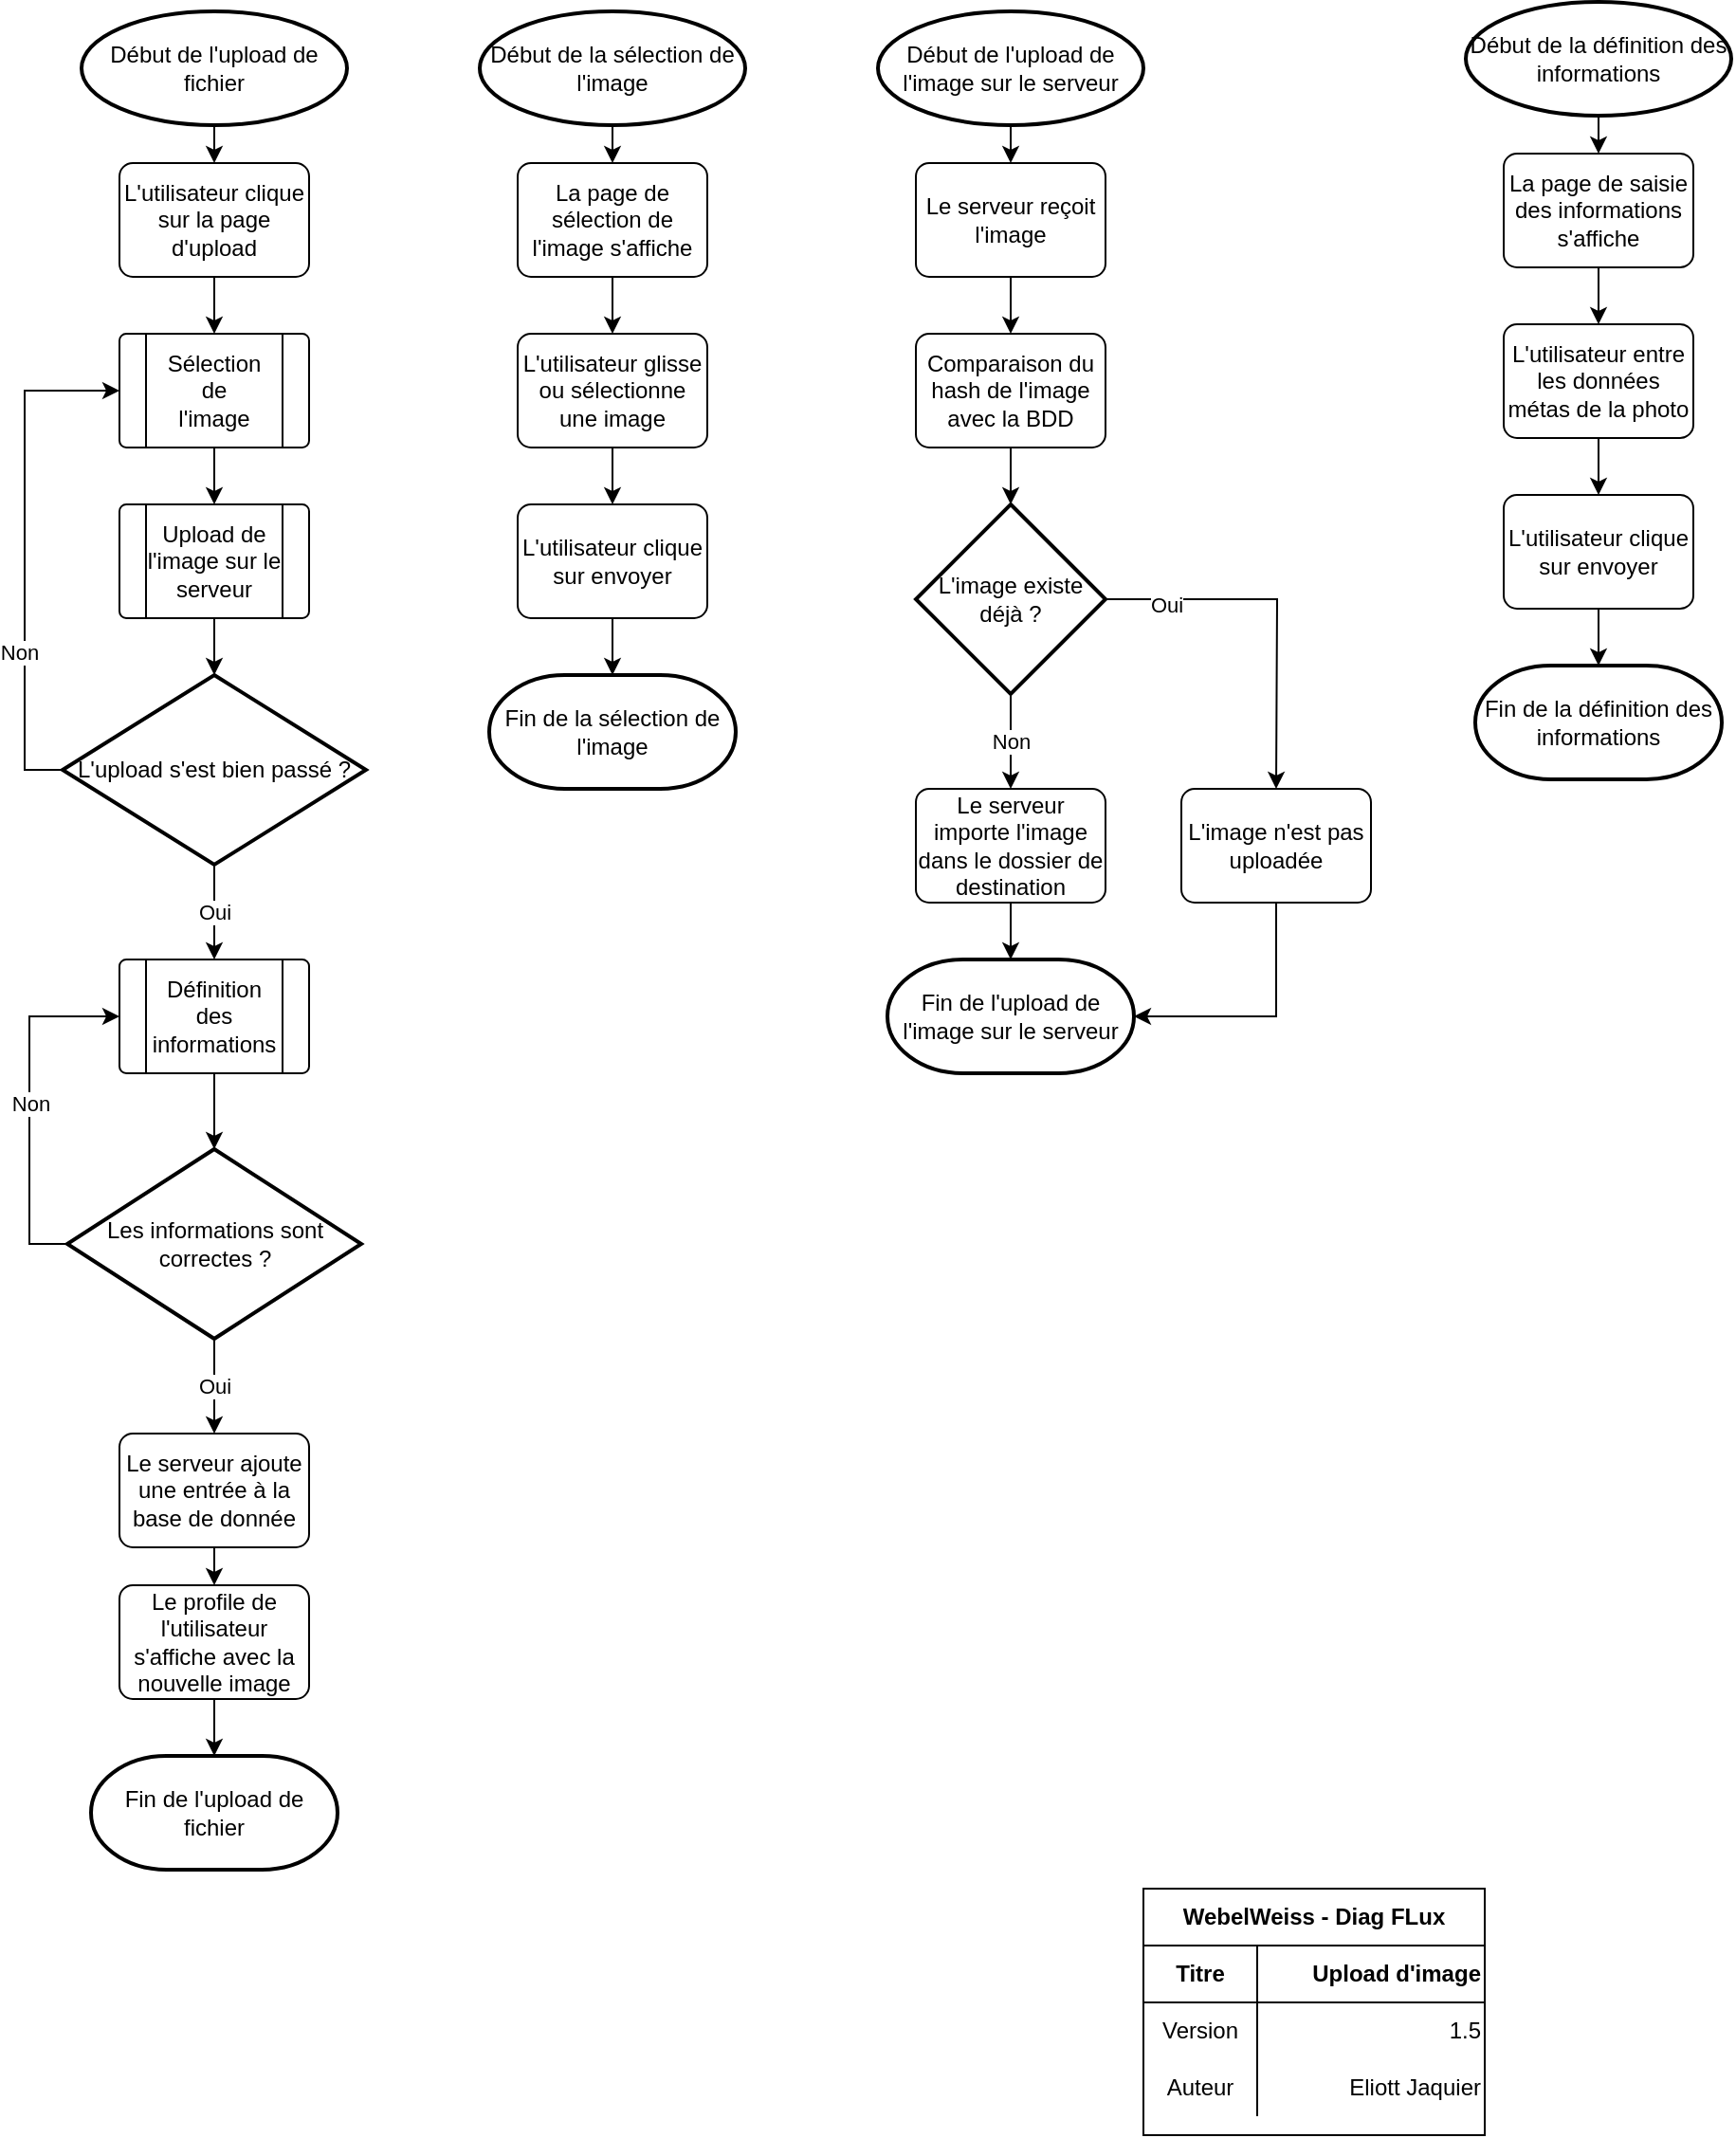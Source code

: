 <mxfile version="14.6.5" type="device"><diagram id="KzaFyO3nPRXMVd7_LysB" name="Upload"><mxGraphModel dx="1038" dy="631" grid="1" gridSize="10" guides="1" tooltips="1" connect="1" arrows="1" fold="1" page="1" pageScale="1" pageWidth="827" pageHeight="1169" math="0" shadow="0"><root><mxCell id="0"/><mxCell id="1" parent="0"/><mxCell id="fJCNqhoeSMLrUAWQNLBC-45" style="edgeStyle=orthogonalEdgeStyle;rounded=0;orthogonalLoop=1;jettySize=auto;html=1;exitX=0.5;exitY=1;exitDx=0;exitDy=0;exitPerimeter=0;entryX=0.5;entryY=0;entryDx=0;entryDy=0;" parent="1" source="fJCNqhoeSMLrUAWQNLBC-1" target="fJCNqhoeSMLrUAWQNLBC-15" edge="1"><mxGeometry relative="1" as="geometry"/></mxCell><mxCell id="fJCNqhoeSMLrUAWQNLBC-1" value="Début de l'upload de fichier" style="strokeWidth=2;html=1;shape=mxgraph.flowchart.start_1;whiteSpace=wrap;" parent="1" vertex="1"><mxGeometry x="80" y="40" width="140" height="60" as="geometry"/></mxCell><mxCell id="fJCNqhoeSMLrUAWQNLBC-2" value="Fin de l'upload de fichier" style="strokeWidth=2;html=1;shape=mxgraph.flowchart.terminator;whiteSpace=wrap;" parent="1" vertex="1"><mxGeometry x="85" y="960" width="130" height="60" as="geometry"/></mxCell><mxCell id="fJCNqhoeSMLrUAWQNLBC-19" style="edgeStyle=orthogonalEdgeStyle;rounded=0;orthogonalLoop=1;jettySize=auto;html=1;exitX=0.5;exitY=1;exitDx=0;exitDy=0;entryX=0.5;entryY=0;entryDx=0;entryDy=0;" parent="1" source="fJCNqhoeSMLrUAWQNLBC-8" target="fJCNqhoeSMLrUAWQNLBC-16" edge="1"><mxGeometry relative="1" as="geometry"/></mxCell><mxCell id="fJCNqhoeSMLrUAWQNLBC-8" value="L'utilisateur glisse ou sélectionne une image" style="rounded=1;whiteSpace=wrap;html=1;absoluteArcSize=1;arcSize=14;strokeWidth=1;" parent="1" vertex="1"><mxGeometry x="310" y="210" width="100" height="60" as="geometry"/></mxCell><mxCell id="fJCNqhoeSMLrUAWQNLBC-9" value="" style="group" parent="1" vertex="1" connectable="0"><mxGeometry x="100" y="210" width="100" height="60" as="geometry"/></mxCell><mxCell id="fJCNqhoeSMLrUAWQNLBC-10" value="" style="verticalLabelPosition=bottom;verticalAlign=top;html=1;shape=process;whiteSpace=wrap;rounded=1;size=0.14;arcSize=6;align=center;" parent="fJCNqhoeSMLrUAWQNLBC-9" vertex="1"><mxGeometry width="100" height="60" as="geometry"/></mxCell><mxCell id="fJCNqhoeSMLrUAWQNLBC-11" value="Sélection de l'image" style="text;html=1;strokeColor=none;fillColor=none;align=center;verticalAlign=middle;whiteSpace=wrap;rounded=0;" parent="fJCNqhoeSMLrUAWQNLBC-9" vertex="1"><mxGeometry x="30" y="20" width="40" height="20" as="geometry"/></mxCell><mxCell id="fJCNqhoeSMLrUAWQNLBC-17" style="edgeStyle=orthogonalEdgeStyle;rounded=0;orthogonalLoop=1;jettySize=auto;html=1;exitX=0.5;exitY=1;exitDx=0;exitDy=0;exitPerimeter=0;entryX=0.5;entryY=0;entryDx=0;entryDy=0;" parent="1" source="fJCNqhoeSMLrUAWQNLBC-12" target="fJCNqhoeSMLrUAWQNLBC-14" edge="1"><mxGeometry relative="1" as="geometry"/></mxCell><mxCell id="fJCNqhoeSMLrUAWQNLBC-12" value="Début de la sélection de l'image" style="strokeWidth=2;html=1;shape=mxgraph.flowchart.start_1;whiteSpace=wrap;" parent="1" vertex="1"><mxGeometry x="290" y="40" width="140" height="60" as="geometry"/></mxCell><mxCell id="fJCNqhoeSMLrUAWQNLBC-13" value="Fin de la sélection de l'image" style="strokeWidth=2;html=1;shape=mxgraph.flowchart.terminator;whiteSpace=wrap;" parent="1" vertex="1"><mxGeometry x="295" y="390" width="130" height="60" as="geometry"/></mxCell><mxCell id="fJCNqhoeSMLrUAWQNLBC-18" style="edgeStyle=orthogonalEdgeStyle;rounded=0;orthogonalLoop=1;jettySize=auto;html=1;exitX=0.5;exitY=1;exitDx=0;exitDy=0;entryX=0.5;entryY=0;entryDx=0;entryDy=0;" parent="1" source="fJCNqhoeSMLrUAWQNLBC-14" target="fJCNqhoeSMLrUAWQNLBC-8" edge="1"><mxGeometry relative="1" as="geometry"/></mxCell><mxCell id="fJCNqhoeSMLrUAWQNLBC-14" value="La page de sélection de l'image s'affiche" style="rounded=1;whiteSpace=wrap;html=1;absoluteArcSize=1;arcSize=14;strokeWidth=1;" parent="1" vertex="1"><mxGeometry x="310" y="120" width="100" height="60" as="geometry"/></mxCell><mxCell id="fJCNqhoeSMLrUAWQNLBC-46" style="edgeStyle=orthogonalEdgeStyle;rounded=0;orthogonalLoop=1;jettySize=auto;html=1;exitX=0.5;exitY=1;exitDx=0;exitDy=0;entryX=0.5;entryY=0;entryDx=0;entryDy=0;" parent="1" source="fJCNqhoeSMLrUAWQNLBC-15" target="fJCNqhoeSMLrUAWQNLBC-10" edge="1"><mxGeometry relative="1" as="geometry"/></mxCell><mxCell id="fJCNqhoeSMLrUAWQNLBC-15" value="L'utilisateur clique sur la page d'upload" style="rounded=1;whiteSpace=wrap;html=1;absoluteArcSize=1;arcSize=14;strokeWidth=1;" parent="1" vertex="1"><mxGeometry x="100" y="120" width="100" height="60" as="geometry"/></mxCell><mxCell id="fJCNqhoeSMLrUAWQNLBC-20" style="edgeStyle=orthogonalEdgeStyle;rounded=0;orthogonalLoop=1;jettySize=auto;html=1;exitX=0.5;exitY=1;exitDx=0;exitDy=0;entryX=0.5;entryY=0;entryDx=0;entryDy=0;entryPerimeter=0;" parent="1" source="fJCNqhoeSMLrUAWQNLBC-16" target="fJCNqhoeSMLrUAWQNLBC-13" edge="1"><mxGeometry relative="1" as="geometry"/></mxCell><mxCell id="fJCNqhoeSMLrUAWQNLBC-16" value="L'utilisateur clique sur envoyer" style="rounded=1;whiteSpace=wrap;html=1;absoluteArcSize=1;arcSize=14;strokeWidth=1;" parent="1" vertex="1"><mxGeometry x="310" y="300" width="100" height="60" as="geometry"/></mxCell><mxCell id="fJCNqhoeSMLrUAWQNLBC-21" value="" style="group" parent="1" vertex="1" connectable="0"><mxGeometry x="100" y="300" width="100" height="60" as="geometry"/></mxCell><mxCell id="fJCNqhoeSMLrUAWQNLBC-22" value="" style="verticalLabelPosition=bottom;verticalAlign=top;html=1;shape=process;whiteSpace=wrap;rounded=1;size=0.14;arcSize=6;align=center;" parent="fJCNqhoeSMLrUAWQNLBC-21" vertex="1"><mxGeometry width="100" height="60" as="geometry"/></mxCell><mxCell id="fJCNqhoeSMLrUAWQNLBC-23" value="Upload de l'image sur le serveur" style="text;html=1;strokeColor=none;fillColor=none;align=center;verticalAlign=middle;whiteSpace=wrap;rounded=0;" parent="fJCNqhoeSMLrUAWQNLBC-21" vertex="1"><mxGeometry x="10" y="20" width="80" height="20" as="geometry"/></mxCell><mxCell id="fJCNqhoeSMLrUAWQNLBC-44" style="edgeStyle=orthogonalEdgeStyle;rounded=0;orthogonalLoop=1;jettySize=auto;html=1;exitX=0.5;exitY=1;exitDx=0;exitDy=0;entryX=0.5;entryY=0;entryDx=0;entryDy=0;entryPerimeter=0;" parent="1" source="fJCNqhoeSMLrUAWQNLBC-25" target="fJCNqhoeSMLrUAWQNLBC-38" edge="1"><mxGeometry relative="1" as="geometry"/></mxCell><mxCell id="fJCNqhoeSMLrUAWQNLBC-25" value="Comparaison du hash de l'image avec la BDD" style="rounded=1;whiteSpace=wrap;html=1;absoluteArcSize=1;arcSize=14;strokeWidth=1;" parent="1" vertex="1"><mxGeometry x="520" y="210" width="100" height="60" as="geometry"/></mxCell><mxCell id="fJCNqhoeSMLrUAWQNLBC-26" style="edgeStyle=orthogonalEdgeStyle;rounded=0;orthogonalLoop=1;jettySize=auto;html=1;exitX=0.5;exitY=1;exitDx=0;exitDy=0;exitPerimeter=0;entryX=0.5;entryY=0;entryDx=0;entryDy=0;" parent="1" source="fJCNqhoeSMLrUAWQNLBC-27" target="fJCNqhoeSMLrUAWQNLBC-30" edge="1"><mxGeometry relative="1" as="geometry"/></mxCell><mxCell id="fJCNqhoeSMLrUAWQNLBC-27" value="Début de l'upload de l'image sur le serveur" style="strokeWidth=2;html=1;shape=mxgraph.flowchart.start_1;whiteSpace=wrap;" parent="1" vertex="1"><mxGeometry x="500" y="40" width="140" height="60" as="geometry"/></mxCell><mxCell id="fJCNqhoeSMLrUAWQNLBC-28" value="Fin de l'upload de l'image sur le serveur" style="strokeWidth=2;html=1;shape=mxgraph.flowchart.terminator;whiteSpace=wrap;" parent="1" vertex="1"><mxGeometry x="505" y="540" width="130" height="60" as="geometry"/></mxCell><mxCell id="fJCNqhoeSMLrUAWQNLBC-29" style="edgeStyle=orthogonalEdgeStyle;rounded=0;orthogonalLoop=1;jettySize=auto;html=1;exitX=0.5;exitY=1;exitDx=0;exitDy=0;entryX=0.5;entryY=0;entryDx=0;entryDy=0;" parent="1" source="fJCNqhoeSMLrUAWQNLBC-30" target="fJCNqhoeSMLrUAWQNLBC-25" edge="1"><mxGeometry relative="1" as="geometry"/></mxCell><mxCell id="fJCNqhoeSMLrUAWQNLBC-30" value="Le serveur reçoit l'image" style="rounded=1;whiteSpace=wrap;html=1;absoluteArcSize=1;arcSize=14;strokeWidth=1;" parent="1" vertex="1"><mxGeometry x="520" y="120" width="100" height="60" as="geometry"/></mxCell><mxCell id="fJCNqhoeSMLrUAWQNLBC-31" style="edgeStyle=orthogonalEdgeStyle;rounded=0;orthogonalLoop=1;jettySize=auto;html=1;exitX=0.5;exitY=1;exitDx=0;exitDy=0;entryX=0.5;entryY=0;entryDx=0;entryDy=0;entryPerimeter=0;" parent="1" source="fJCNqhoeSMLrUAWQNLBC-32" target="fJCNqhoeSMLrUAWQNLBC-28" edge="1"><mxGeometry relative="1" as="geometry"/></mxCell><mxCell id="fJCNqhoeSMLrUAWQNLBC-32" value="Le serveur importe l'image dans le dossier de destination" style="rounded=1;whiteSpace=wrap;html=1;absoluteArcSize=1;arcSize=14;strokeWidth=1;" parent="1" vertex="1"><mxGeometry x="520" y="450" width="100" height="60" as="geometry"/></mxCell><mxCell id="fJCNqhoeSMLrUAWQNLBC-34" style="edgeStyle=orthogonalEdgeStyle;rounded=0;orthogonalLoop=1;jettySize=auto;html=1;exitX=0;exitY=0.5;exitDx=0;exitDy=0;exitPerimeter=0;entryX=0;entryY=0.5;entryDx=0;entryDy=0;" parent="1" source="fJCNqhoeSMLrUAWQNLBC-33" target="fJCNqhoeSMLrUAWQNLBC-10" edge="1"><mxGeometry relative="1" as="geometry"/></mxCell><mxCell id="fJCNqhoeSMLrUAWQNLBC-37" value="Non" style="edgeLabel;html=1;align=center;verticalAlign=middle;resizable=0;points=[];" parent="fJCNqhoeSMLrUAWQNLBC-34" vertex="1" connectable="0"><mxGeometry x="-0.392" y="3" relative="1" as="geometry"><mxPoint as="offset"/></mxGeometry></mxCell><mxCell id="fJCNqhoeSMLrUAWQNLBC-50" value="Oui" style="edgeStyle=orthogonalEdgeStyle;rounded=0;orthogonalLoop=1;jettySize=auto;html=1;exitX=0.5;exitY=1;exitDx=0;exitDy=0;exitPerimeter=0;entryX=0.5;entryY=0;entryDx=0;entryDy=0;" parent="1" source="fJCNqhoeSMLrUAWQNLBC-33" target="fJCNqhoeSMLrUAWQNLBC-48" edge="1"><mxGeometry relative="1" as="geometry"/></mxCell><mxCell id="fJCNqhoeSMLrUAWQNLBC-33" value="L'upload s'est bien passé ?" style="strokeWidth=2;html=1;shape=mxgraph.flowchart.decision;whiteSpace=wrap;" parent="1" vertex="1"><mxGeometry x="70" y="390" width="160" height="100" as="geometry"/></mxCell><mxCell id="fJCNqhoeSMLrUAWQNLBC-35" style="edgeStyle=orthogonalEdgeStyle;rounded=0;orthogonalLoop=1;jettySize=auto;html=1;exitX=0.5;exitY=1;exitDx=0;exitDy=0;entryX=0.5;entryY=0;entryDx=0;entryDy=0;" parent="1" source="fJCNqhoeSMLrUAWQNLBC-10" target="fJCNqhoeSMLrUAWQNLBC-22" edge="1"><mxGeometry relative="1" as="geometry"/></mxCell><mxCell id="fJCNqhoeSMLrUAWQNLBC-36" style="edgeStyle=orthogonalEdgeStyle;rounded=0;orthogonalLoop=1;jettySize=auto;html=1;exitX=0.5;exitY=1;exitDx=0;exitDy=0;entryX=0.5;entryY=0;entryDx=0;entryDy=0;entryPerimeter=0;" parent="1" source="fJCNqhoeSMLrUAWQNLBC-22" target="fJCNqhoeSMLrUAWQNLBC-33" edge="1"><mxGeometry relative="1" as="geometry"/></mxCell><mxCell id="fJCNqhoeSMLrUAWQNLBC-39" value="Non" style="edgeStyle=orthogonalEdgeStyle;rounded=0;orthogonalLoop=1;jettySize=auto;html=1;exitX=0.5;exitY=1;exitDx=0;exitDy=0;exitPerimeter=0;entryX=0.5;entryY=0;entryDx=0;entryDy=0;" parent="1" source="fJCNqhoeSMLrUAWQNLBC-38" target="fJCNqhoeSMLrUAWQNLBC-32" edge="1"><mxGeometry relative="1" as="geometry"/></mxCell><mxCell id="fJCNqhoeSMLrUAWQNLBC-40" style="edgeStyle=orthogonalEdgeStyle;rounded=0;orthogonalLoop=1;jettySize=auto;html=1;exitX=1;exitY=0.5;exitDx=0;exitDy=0;exitPerimeter=0;" parent="1" source="fJCNqhoeSMLrUAWQNLBC-38" edge="1"><mxGeometry relative="1" as="geometry"><mxPoint x="710" y="450" as="targetPoint"/></mxGeometry></mxCell><mxCell id="fJCNqhoeSMLrUAWQNLBC-43" value="Oui" style="edgeLabel;html=1;align=center;verticalAlign=middle;resizable=0;points=[];" parent="fJCNqhoeSMLrUAWQNLBC-40" vertex="1" connectable="0"><mxGeometry x="-0.667" y="-3" relative="1" as="geometry"><mxPoint as="offset"/></mxGeometry></mxCell><mxCell id="fJCNqhoeSMLrUAWQNLBC-38" value="L'image existe déjà ?" style="strokeWidth=2;html=1;shape=mxgraph.flowchart.decision;whiteSpace=wrap;" parent="1" vertex="1"><mxGeometry x="520" y="300" width="100" height="100" as="geometry"/></mxCell><mxCell id="fJCNqhoeSMLrUAWQNLBC-42" style="edgeStyle=orthogonalEdgeStyle;rounded=0;orthogonalLoop=1;jettySize=auto;html=1;exitX=0.5;exitY=1;exitDx=0;exitDy=0;entryX=1;entryY=0.5;entryDx=0;entryDy=0;entryPerimeter=0;" parent="1" source="fJCNqhoeSMLrUAWQNLBC-41" target="fJCNqhoeSMLrUAWQNLBC-28" edge="1"><mxGeometry relative="1" as="geometry"/></mxCell><mxCell id="fJCNqhoeSMLrUAWQNLBC-41" value="L'image n'est pas uploadée" style="rounded=1;whiteSpace=wrap;html=1;absoluteArcSize=1;arcSize=14;strokeWidth=1;" parent="1" vertex="1"><mxGeometry x="660" y="450" width="100" height="60" as="geometry"/></mxCell><mxCell id="fJCNqhoeSMLrUAWQNLBC-47" value="" style="group" parent="1" vertex="1" connectable="0"><mxGeometry x="100" y="540" width="100" height="60" as="geometry"/></mxCell><mxCell id="fJCNqhoeSMLrUAWQNLBC-48" value="" style="verticalLabelPosition=bottom;verticalAlign=top;html=1;shape=process;whiteSpace=wrap;rounded=1;size=0.14;arcSize=6;align=center;" parent="fJCNqhoeSMLrUAWQNLBC-47" vertex="1"><mxGeometry width="100" height="60" as="geometry"/></mxCell><mxCell id="fJCNqhoeSMLrUAWQNLBC-49" value="Définition des informations" style="text;html=1;strokeColor=none;fillColor=none;align=center;verticalAlign=middle;whiteSpace=wrap;rounded=0;" parent="fJCNqhoeSMLrUAWQNLBC-47" vertex="1"><mxGeometry x="30" y="20" width="40" height="20" as="geometry"/></mxCell><mxCell id="fJCNqhoeSMLrUAWQNLBC-51" style="edgeStyle=orthogonalEdgeStyle;rounded=0;orthogonalLoop=1;jettySize=auto;html=1;exitX=0.5;exitY=1;exitDx=0;exitDy=0;entryX=0.5;entryY=0;entryDx=0;entryDy=0;" parent="1" source="fJCNqhoeSMLrUAWQNLBC-52" target="fJCNqhoeSMLrUAWQNLBC-59" edge="1"><mxGeometry relative="1" as="geometry"/></mxCell><mxCell id="fJCNqhoeSMLrUAWQNLBC-52" value="L'utilisateur entre les données métas de la photo" style="rounded=1;whiteSpace=wrap;html=1;absoluteArcSize=1;arcSize=14;strokeWidth=1;" parent="1" vertex="1"><mxGeometry x="830" y="205" width="100" height="60" as="geometry"/></mxCell><mxCell id="fJCNqhoeSMLrUAWQNLBC-53" style="edgeStyle=orthogonalEdgeStyle;rounded=0;orthogonalLoop=1;jettySize=auto;html=1;exitX=0.5;exitY=1;exitDx=0;exitDy=0;exitPerimeter=0;entryX=0.5;entryY=0;entryDx=0;entryDy=0;" parent="1" source="fJCNqhoeSMLrUAWQNLBC-54" target="fJCNqhoeSMLrUAWQNLBC-57" edge="1"><mxGeometry relative="1" as="geometry"/></mxCell><mxCell id="fJCNqhoeSMLrUAWQNLBC-54" value="Début de la définition des informations" style="strokeWidth=2;html=1;shape=mxgraph.flowchart.start_1;whiteSpace=wrap;" parent="1" vertex="1"><mxGeometry x="810" y="35" width="140" height="60" as="geometry"/></mxCell><mxCell id="fJCNqhoeSMLrUAWQNLBC-55" value="Fin de la définition des informations" style="strokeWidth=2;html=1;shape=mxgraph.flowchart.terminator;whiteSpace=wrap;" parent="1" vertex="1"><mxGeometry x="815" y="385" width="130" height="60" as="geometry"/></mxCell><mxCell id="fJCNqhoeSMLrUAWQNLBC-56" style="edgeStyle=orthogonalEdgeStyle;rounded=0;orthogonalLoop=1;jettySize=auto;html=1;exitX=0.5;exitY=1;exitDx=0;exitDy=0;entryX=0.5;entryY=0;entryDx=0;entryDy=0;" parent="1" source="fJCNqhoeSMLrUAWQNLBC-57" target="fJCNqhoeSMLrUAWQNLBC-52" edge="1"><mxGeometry relative="1" as="geometry"/></mxCell><mxCell id="fJCNqhoeSMLrUAWQNLBC-57" value="La page de saisie des informations s'affiche" style="rounded=1;whiteSpace=wrap;html=1;absoluteArcSize=1;arcSize=14;strokeWidth=1;" parent="1" vertex="1"><mxGeometry x="830" y="115" width="100" height="60" as="geometry"/></mxCell><mxCell id="fJCNqhoeSMLrUAWQNLBC-58" style="edgeStyle=orthogonalEdgeStyle;rounded=0;orthogonalLoop=1;jettySize=auto;html=1;exitX=0.5;exitY=1;exitDx=0;exitDy=0;entryX=0.5;entryY=0;entryDx=0;entryDy=0;entryPerimeter=0;" parent="1" source="fJCNqhoeSMLrUAWQNLBC-59" target="fJCNqhoeSMLrUAWQNLBC-55" edge="1"><mxGeometry relative="1" as="geometry"/></mxCell><mxCell id="fJCNqhoeSMLrUAWQNLBC-59" value="L'utilisateur clique sur envoyer" style="rounded=1;whiteSpace=wrap;html=1;absoluteArcSize=1;arcSize=14;strokeWidth=1;" parent="1" vertex="1"><mxGeometry x="830" y="295" width="100" height="60" as="geometry"/></mxCell><mxCell id="fJCNqhoeSMLrUAWQNLBC-69" style="edgeStyle=orthogonalEdgeStyle;rounded=0;orthogonalLoop=1;jettySize=auto;html=1;exitX=0.5;exitY=1;exitDx=0;exitDy=0;entryX=0.5;entryY=0;entryDx=0;entryDy=0;" parent="1" source="fJCNqhoeSMLrUAWQNLBC-60" target="fJCNqhoeSMLrUAWQNLBC-67" edge="1"><mxGeometry relative="1" as="geometry"/></mxCell><mxCell id="fJCNqhoeSMLrUAWQNLBC-60" value="Le serveur ajoute une entrée à la base de donnée" style="rounded=1;whiteSpace=wrap;html=1;absoluteArcSize=1;arcSize=14;strokeWidth=1;" parent="1" vertex="1"><mxGeometry x="100" y="790" width="100" height="60" as="geometry"/></mxCell><mxCell id="fJCNqhoeSMLrUAWQNLBC-64" value="Oui" style="edgeStyle=orthogonalEdgeStyle;rounded=0;orthogonalLoop=1;jettySize=auto;html=1;exitX=0.5;exitY=1;exitDx=0;exitDy=0;exitPerimeter=0;entryX=0.5;entryY=0;entryDx=0;entryDy=0;" parent="1" source="fJCNqhoeSMLrUAWQNLBC-61" target="fJCNqhoeSMLrUAWQNLBC-60" edge="1"><mxGeometry relative="1" as="geometry"/></mxCell><mxCell id="fJCNqhoeSMLrUAWQNLBC-66" value="Non" style="edgeStyle=orthogonalEdgeStyle;rounded=0;orthogonalLoop=1;jettySize=auto;html=1;exitX=0;exitY=0.5;exitDx=0;exitDy=0;exitPerimeter=0;entryX=0;entryY=0.5;entryDx=0;entryDy=0;" parent="1" source="fJCNqhoeSMLrUAWQNLBC-61" target="fJCNqhoeSMLrUAWQNLBC-48" edge="1"><mxGeometry relative="1" as="geometry"/></mxCell><mxCell id="fJCNqhoeSMLrUAWQNLBC-61" value="Les informations sont correctes ?" style="strokeWidth=2;html=1;shape=mxgraph.flowchart.decision;whiteSpace=wrap;" parent="1" vertex="1"><mxGeometry x="72.5" y="640" width="155" height="100" as="geometry"/></mxCell><mxCell id="fJCNqhoeSMLrUAWQNLBC-63" style="edgeStyle=orthogonalEdgeStyle;rounded=0;orthogonalLoop=1;jettySize=auto;html=1;exitX=0.5;exitY=1;exitDx=0;exitDy=0;entryX=0.5;entryY=0;entryDx=0;entryDy=0;entryPerimeter=0;" parent="1" source="fJCNqhoeSMLrUAWQNLBC-48" target="fJCNqhoeSMLrUAWQNLBC-61" edge="1"><mxGeometry relative="1" as="geometry"/></mxCell><mxCell id="fJCNqhoeSMLrUAWQNLBC-70" style="edgeStyle=orthogonalEdgeStyle;rounded=0;orthogonalLoop=1;jettySize=auto;html=1;exitX=0.5;exitY=1;exitDx=0;exitDy=0;entryX=0.5;entryY=0;entryDx=0;entryDy=0;entryPerimeter=0;" parent="1" source="fJCNqhoeSMLrUAWQNLBC-67" target="fJCNqhoeSMLrUAWQNLBC-2" edge="1"><mxGeometry relative="1" as="geometry"/></mxCell><mxCell id="fJCNqhoeSMLrUAWQNLBC-67" value="Le profile de l'utilisateur s'affiche avec la nouvelle image" style="rounded=1;whiteSpace=wrap;html=1;absoluteArcSize=1;arcSize=14;strokeWidth=1;" parent="1" vertex="1"><mxGeometry x="100" y="870" width="100" height="60" as="geometry"/></mxCell><mxCell id="eQofG_4eKvpzTwQMimGY-19" value="&lt;b&gt;WebelWeiss - Diag FLux&lt;/b&gt;" style="shape=table;html=1;whiteSpace=wrap;startSize=30;container=1;collapsible=0;childLayout=tableLayout;fixedRows=1;rowLines=0;fontStyle=1;align=center;" vertex="1" parent="1"><mxGeometry x="640" y="1030" width="180" height="130" as="geometry"/></mxCell><mxCell id="eQofG_4eKvpzTwQMimGY-20" value="" style="shape=partialRectangle;html=1;whiteSpace=wrap;collapsible=0;dropTarget=0;pointerEvents=0;fillColor=none;top=0;left=0;bottom=1;right=0;points=[[0,0.5],[1,0.5]];portConstraint=eastwest;" vertex="1" parent="eQofG_4eKvpzTwQMimGY-19"><mxGeometry y="30" width="180" height="30" as="geometry"/></mxCell><mxCell id="eQofG_4eKvpzTwQMimGY-21" value="&lt;b&gt;Titre&lt;/b&gt;" style="shape=partialRectangle;html=1;whiteSpace=wrap;connectable=0;fillColor=none;top=0;left=0;bottom=0;right=0;overflow=hidden;" vertex="1" parent="eQofG_4eKvpzTwQMimGY-20"><mxGeometry width="60" height="30" as="geometry"/></mxCell><mxCell id="eQofG_4eKvpzTwQMimGY-22" value="&lt;b&gt;Upload d'image&lt;/b&gt;" style="shape=partialRectangle;html=1;whiteSpace=wrap;connectable=0;fillColor=none;top=0;left=0;bottom=0;right=0;align=right;spacingLeft=6;overflow=hidden;" vertex="1" parent="eQofG_4eKvpzTwQMimGY-20"><mxGeometry x="60" width="120" height="30" as="geometry"/></mxCell><mxCell id="eQofG_4eKvpzTwQMimGY-23" value="" style="shape=partialRectangle;html=1;whiteSpace=wrap;collapsible=0;dropTarget=0;pointerEvents=0;fillColor=none;top=0;left=0;bottom=0;right=0;points=[[0,0.5],[1,0.5]];portConstraint=eastwest;" vertex="1" parent="eQofG_4eKvpzTwQMimGY-19"><mxGeometry y="60" width="180" height="30" as="geometry"/></mxCell><mxCell id="eQofG_4eKvpzTwQMimGY-24" value="Version" style="shape=partialRectangle;html=1;whiteSpace=wrap;connectable=0;fillColor=none;top=0;left=0;bottom=0;right=0;overflow=hidden;" vertex="1" parent="eQofG_4eKvpzTwQMimGY-23"><mxGeometry width="60" height="30" as="geometry"/></mxCell><mxCell id="eQofG_4eKvpzTwQMimGY-25" value="1.5" style="shape=partialRectangle;html=1;whiteSpace=wrap;connectable=0;fillColor=none;top=0;left=0;bottom=0;right=0;align=right;spacingLeft=6;overflow=hidden;" vertex="1" parent="eQofG_4eKvpzTwQMimGY-23"><mxGeometry x="60" width="120" height="30" as="geometry"/></mxCell><mxCell id="eQofG_4eKvpzTwQMimGY-26" value="" style="shape=partialRectangle;html=1;whiteSpace=wrap;collapsible=0;dropTarget=0;pointerEvents=0;fillColor=none;top=0;left=0;bottom=0;right=0;points=[[0,0.5],[1,0.5]];portConstraint=eastwest;" vertex="1" parent="eQofG_4eKvpzTwQMimGY-19"><mxGeometry y="90" width="180" height="30" as="geometry"/></mxCell><mxCell id="eQofG_4eKvpzTwQMimGY-27" value="Auteur" style="shape=partialRectangle;html=1;whiteSpace=wrap;connectable=0;fillColor=none;top=0;left=0;bottom=0;right=0;overflow=hidden;" vertex="1" parent="eQofG_4eKvpzTwQMimGY-26"><mxGeometry width="60" height="30" as="geometry"/></mxCell><mxCell id="eQofG_4eKvpzTwQMimGY-28" value="Eliott Jaquier" style="shape=partialRectangle;html=1;whiteSpace=wrap;connectable=0;fillColor=none;top=0;left=0;bottom=0;right=0;align=right;spacingLeft=6;overflow=hidden;" vertex="1" parent="eQofG_4eKvpzTwQMimGY-26"><mxGeometry x="60" width="120" height="30" as="geometry"/></mxCell></root></mxGraphModel></diagram></mxfile>